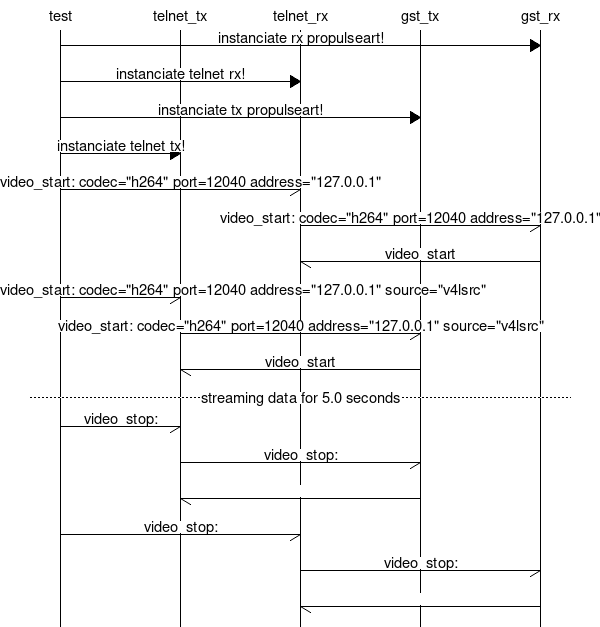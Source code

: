 
msc
{        
    test, telnet_tx, telnet_rx, gst_tx, gst_rx;
    
test=>gst_rx [label="instanciate rx propulseart!"];
test=>telnet_rx [label="instanciate telnet rx!"];
test=>gst_tx [label="instanciate tx propulseart!"];
test=>telnet_tx [label="instanciate telnet tx!"];
test->telnet_rx [label="video_start: codec=\"h264\" port=12040 address=\"127.0.0.1\""];
telnet_rx->gst_rx [label="video_start: codec=\"h264\" port=12040 address=\"127.0.0.1\""];
gst_rx->telnet_rx [label="video_start"];
test->telnet_tx [label="video_start: codec=\"h264\" port=12040 address=\"127.0.0.1\" source=\"v4lsrc\""];
telnet_tx->gst_tx [label="video_start: codec=\"h264\" port=12040 address=\"127.0.0.1\" source=\"v4lsrc\""];
gst_tx->telnet_tx [label="video_start"];
---  [ label = "streaming data for 5.0 seconds"]; 
test->telnet_tx [label="video_stop:"];
telnet_tx->gst_tx [label="video_stop:"];
gst_tx->telnet_tx [label=""];
test->telnet_rx [label="video_stop:"];
telnet_rx->gst_rx [label="video_stop:"];
gst_rx->telnet_rx [label=""];

}